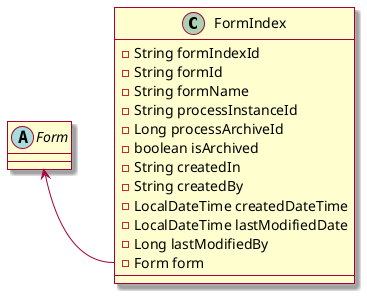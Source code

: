@startuml
skin rose

class FormIndex {
- String formIndexId
- String formId
- String formName
- String processInstanceId
- Long processArchiveId
- boolean isArchived
- String createdIn
- String createdBy
- LocalDateTime createdDateTime
- LocalDateTime lastModifiedDate
- Long lastModifiedBy
- Form form
}



abstract class Form {
}

Form <- FormIndex::form

@enduml